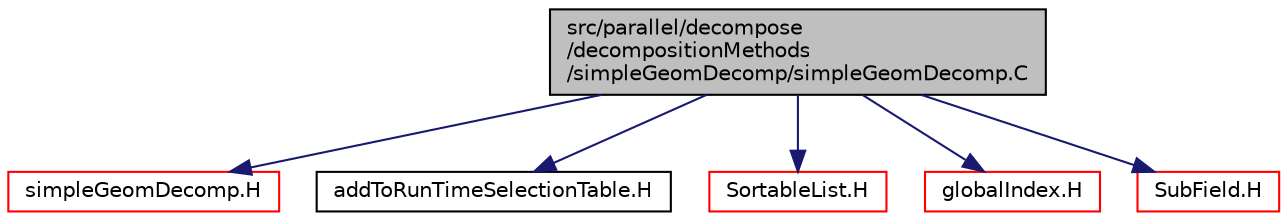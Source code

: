 digraph "src/parallel/decompose/decompositionMethods/simpleGeomDecomp/simpleGeomDecomp.C"
{
  bgcolor="transparent";
  edge [fontname="Helvetica",fontsize="10",labelfontname="Helvetica",labelfontsize="10"];
  node [fontname="Helvetica",fontsize="10",shape=record];
  Node1 [label="src/parallel/decompose\l/decompositionMethods\l/simpleGeomDecomp/simpleGeomDecomp.C",height=0.2,width=0.4,color="black", fillcolor="grey75", style="filled", fontcolor="black"];
  Node1 -> Node2 [color="midnightblue",fontsize="10",style="solid",fontname="Helvetica"];
  Node2 [label="simpleGeomDecomp.H",height=0.2,width=0.4,color="red",URL="$a09258.html"];
  Node1 -> Node3 [color="midnightblue",fontsize="10",style="solid",fontname="Helvetica"];
  Node3 [label="addToRunTimeSelectionTable.H",height=0.2,width=0.4,color="black",URL="$a07966.html",tooltip="Macros for easy insertion into run-time selection tables. "];
  Node1 -> Node4 [color="midnightblue",fontsize="10",style="solid",fontname="Helvetica"];
  Node4 [label="SortableList.H",height=0.2,width=0.4,color="red",URL="$a07789.html"];
  Node1 -> Node5 [color="midnightblue",fontsize="10",style="solid",fontname="Helvetica"];
  Node5 [label="globalIndex.H",height=0.2,width=0.4,color="red",URL="$a08728.html"];
  Node1 -> Node6 [color="midnightblue",fontsize="10",style="solid",fontname="Helvetica"];
  Node6 [label="SubField.H",height=0.2,width=0.4,color="red",URL="$a08073.html"];
}
